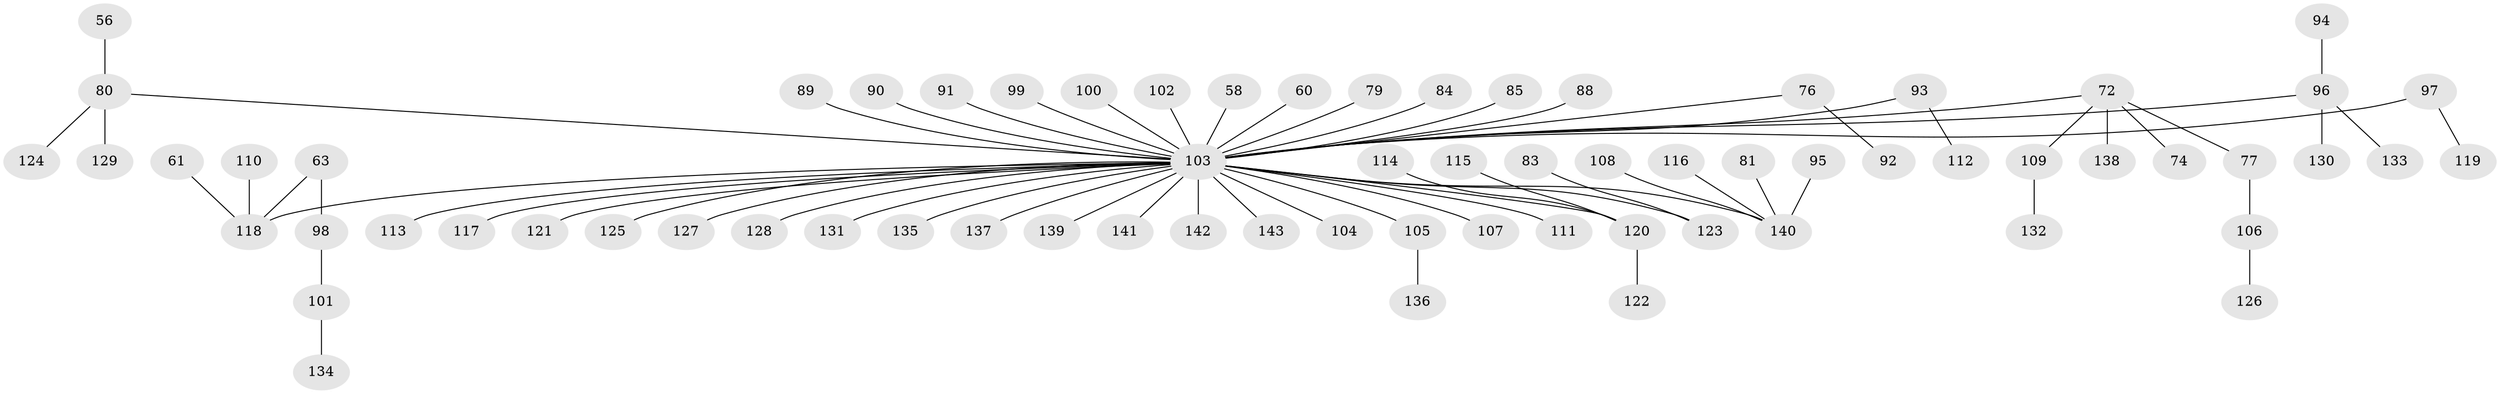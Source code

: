 // original degree distribution, {3: 0.1048951048951049, 5: 0.04195804195804196, 4: 0.06993006993006994, 9: 0.006993006993006993, 6: 0.02097902097902098, 2: 0.23776223776223776, 1: 0.5174825174825175}
// Generated by graph-tools (version 1.1) at 2025/55/03/04/25 21:55:51]
// undirected, 71 vertices, 70 edges
graph export_dot {
graph [start="1"]
  node [color=gray90,style=filled];
  56;
  58;
  60;
  61;
  63;
  72 [super="+70"];
  74;
  76;
  77;
  79;
  80 [super="+40+41"];
  81;
  83;
  84;
  85 [super="+45"];
  88;
  89;
  90;
  91;
  92;
  93;
  94;
  95;
  96 [super="+29+49+53"];
  97;
  98;
  99;
  100;
  101;
  102;
  103 [super="+86+59+87+66+68+71+78+73+65"];
  104;
  105;
  106;
  107;
  108;
  109;
  110;
  111;
  112;
  113;
  114;
  115;
  116;
  117;
  118 [super="+47"];
  119;
  120 [super="+9+50"];
  121;
  122;
  123 [super="+57"];
  124;
  125;
  126;
  127;
  128;
  129;
  130;
  131;
  132;
  133;
  134;
  135;
  136;
  137;
  138;
  139;
  140 [super="+48+52"];
  141;
  142;
  143;
  56 -- 80;
  58 -- 103;
  60 -- 103;
  61 -- 118;
  63 -- 98;
  63 -- 118;
  72 -- 77;
  72 -- 138;
  72 -- 74;
  72 -- 109;
  72 -- 103;
  76 -- 92;
  76 -- 103;
  77 -- 106;
  79 -- 103;
  80 -- 129;
  80 -- 103;
  80 -- 124;
  81 -- 140;
  83 -- 123;
  84 -- 103;
  85 -- 103;
  88 -- 103;
  89 -- 103;
  90 -- 103;
  91 -- 103;
  93 -- 112;
  93 -- 103;
  94 -- 96;
  95 -- 140;
  96 -- 130;
  96 -- 133;
  96 -- 103;
  97 -- 119;
  97 -- 103;
  98 -- 101;
  99 -- 103;
  100 -- 103;
  101 -- 134;
  102 -- 103;
  103 -- 113;
  103 -- 128;
  103 -- 142;
  103 -- 118;
  103 -- 131;
  103 -- 135;
  103 -- 140;
  103 -- 141;
  103 -- 143;
  103 -- 104;
  103 -- 105;
  103 -- 111;
  103 -- 117;
  103 -- 120;
  103 -- 121;
  103 -- 123;
  103 -- 125;
  103 -- 137;
  103 -- 139;
  103 -- 107;
  103 -- 127;
  105 -- 136;
  106 -- 126;
  108 -- 140;
  109 -- 132;
  110 -- 118;
  114 -- 120;
  115 -- 120;
  116 -- 140;
  120 -- 122;
}
